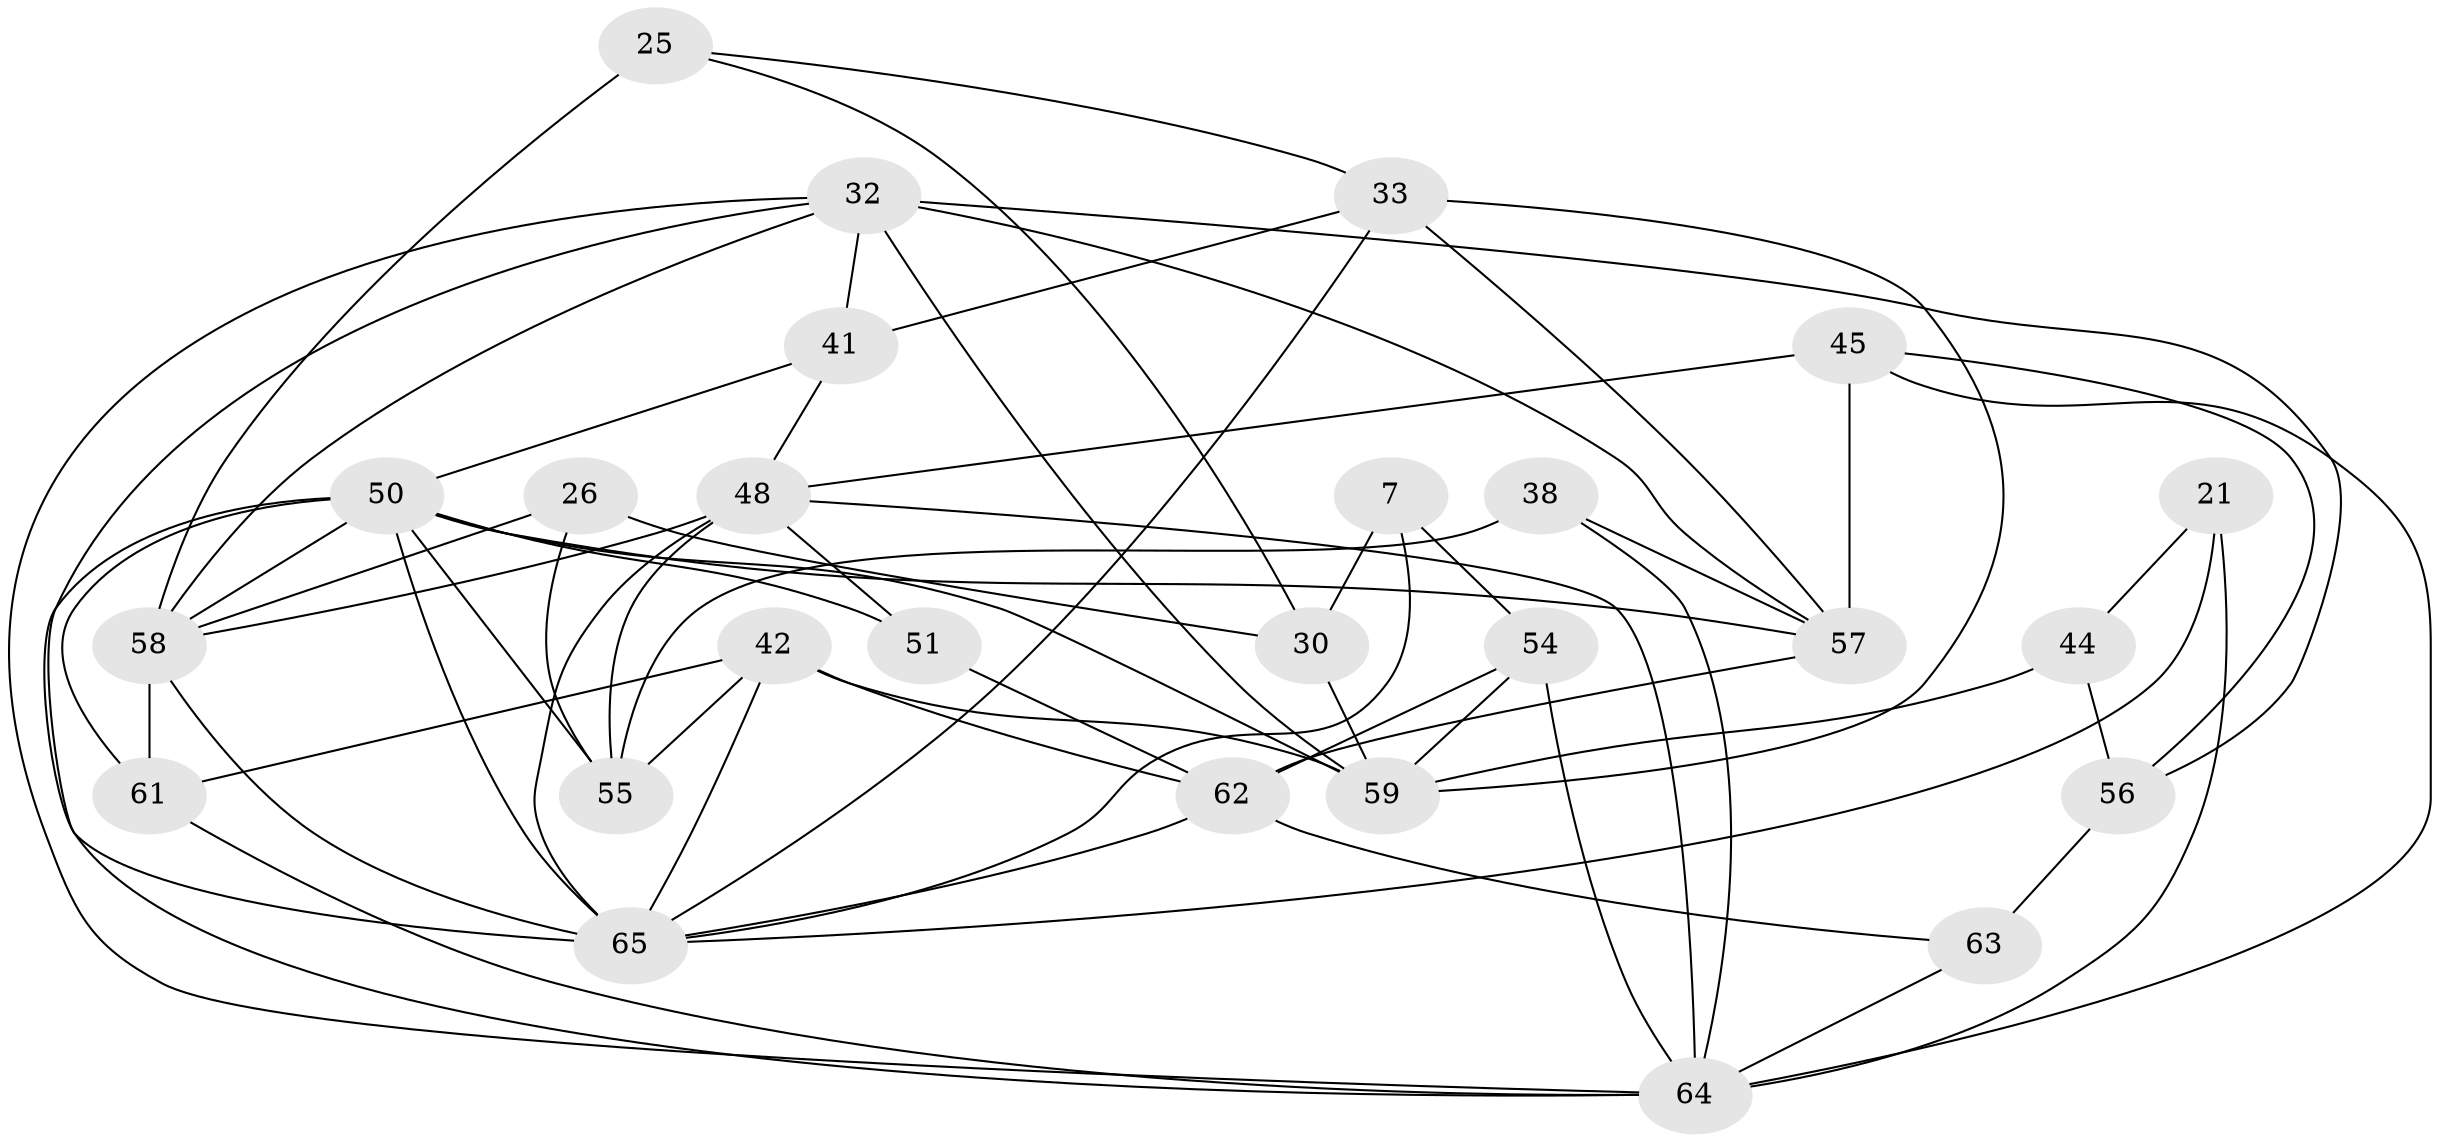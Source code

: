 // original degree distribution, {4: 1.0}
// Generated by graph-tools (version 1.1) at 2025/03/03/04/25 22:03:37]
// undirected, 26 vertices, 65 edges
graph export_dot {
graph [start="1"]
  node [color=gray90,style=filled];
  7;
  21 [super="+11"];
  25 [super="+23"];
  26;
  30 [super="+28"];
  32 [super="+8+18"];
  33 [super="+14"];
  38;
  41;
  42 [super="+3+36+19"];
  44;
  45;
  48 [super="+12+16+34"];
  50 [super="+24+37+35"];
  51;
  54;
  55 [super="+20"];
  56 [super="+53"];
  57 [super="+46"];
  58 [super="+2+10+52"];
  59 [super="+9+47+43"];
  61 [super="+39"];
  62 [super="+49"];
  63;
  64 [super="+5+27+31"];
  65 [super="+40+13+60"];
  7 -- 30 [weight=2];
  7 -- 54;
  7 -- 65;
  21 -- 44 [weight=2];
  21 -- 65;
  21 -- 64 [weight=3];
  25 -- 58 [weight=3];
  25 -- 33 [weight=2];
  25 -- 30;
  26 -- 55;
  26 -- 30 [weight=2];
  26 -- 58;
  30 -- 59;
  32 -- 57 [weight=2];
  32 -- 41;
  32 -- 56 [weight=2];
  32 -- 58;
  32 -- 65 [weight=2];
  32 -- 59;
  32 -- 64;
  33 -- 57;
  33 -- 41;
  33 -- 59;
  33 -- 65;
  38 -- 57 [weight=2];
  38 -- 55;
  38 -- 64;
  41 -- 48;
  41 -- 50;
  42 -- 62;
  42 -- 61 [weight=3];
  42 -- 59 [weight=3];
  42 -- 65 [weight=2];
  42 -- 55;
  44 -- 56;
  44 -- 59;
  45 -- 57;
  45 -- 48;
  45 -- 56;
  45 -- 64;
  48 -- 65 [weight=2];
  48 -- 58;
  48 -- 51 [weight=2];
  48 -- 55 [weight=2];
  48 -- 64;
  50 -- 59 [weight=2];
  50 -- 64 [weight=2];
  50 -- 65;
  50 -- 57;
  50 -- 58 [weight=2];
  50 -- 51;
  50 -- 55;
  50 -- 61;
  51 -- 62;
  54 -- 62;
  54 -- 64;
  54 -- 59;
  56 -- 63 [weight=2];
  57 -- 62;
  58 -- 61 [weight=3];
  58 -- 65;
  61 -- 64;
  62 -- 65;
  62 -- 63;
  63 -- 64;
}
